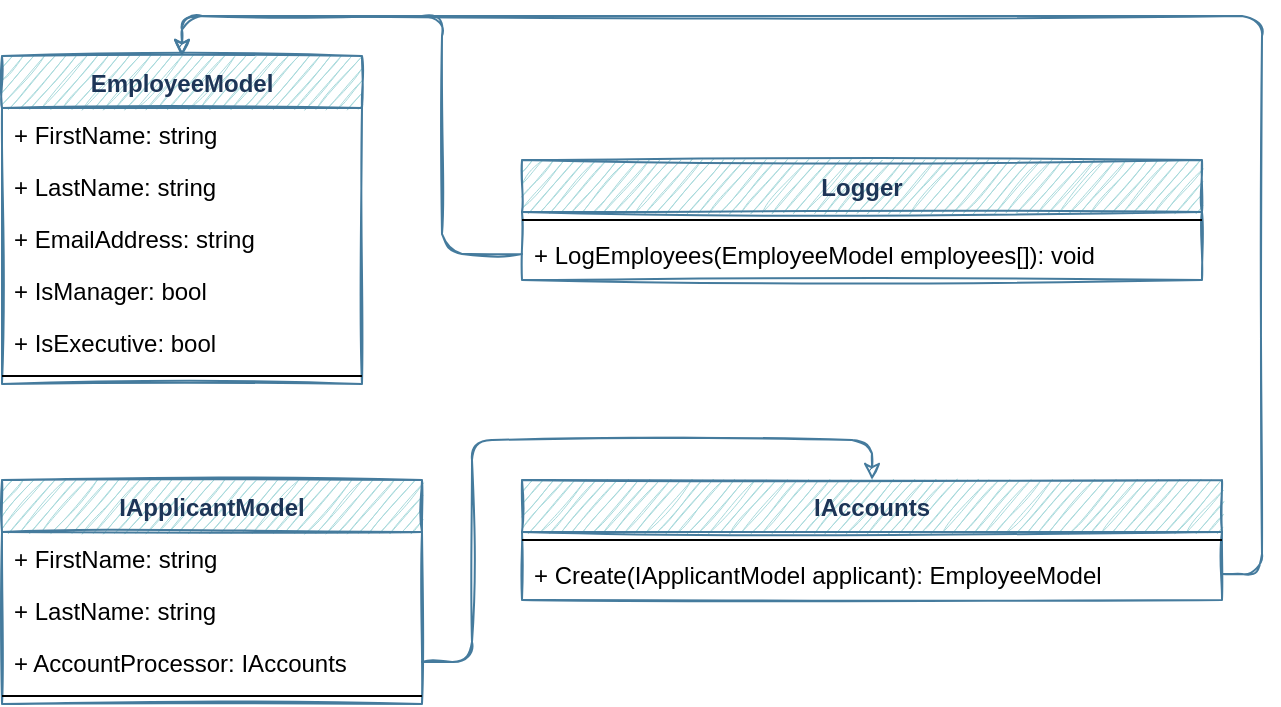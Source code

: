 <mxfile version="13.11.0" type="github">
  <diagram id="QWv53g5WLOAe_-LQHNx6" name="Page-1">
    <mxGraphModel dx="1137" dy="722" grid="1" gridSize="10" guides="1" tooltips="1" connect="1" arrows="1" fold="1" page="1" pageScale="1" pageWidth="850" pageHeight="1100" math="0" shadow="0">
      <root>
        <mxCell id="0" />
        <mxCell id="1" parent="0" />
        <mxCell id="4Y_V4W5lVZU5QUGvWDeb-1" value="EmployeeModel" style="swimlane;fontStyle=1;align=center;verticalAlign=top;childLayout=stackLayout;horizontal=1;startSize=26;horizontalStack=0;resizeParent=1;resizeParentMax=0;resizeLast=0;collapsible=1;marginBottom=0;rounded=0;sketch=1;strokeColor=#457B9D;fillColor=#A8DADC;fontColor=#1D3557;" vertex="1" parent="1">
          <mxGeometry x="120" y="58" width="180" height="164" as="geometry" />
        </mxCell>
        <mxCell id="4Y_V4W5lVZU5QUGvWDeb-5" value="+ FirstName: string" style="text;strokeColor=none;fillColor=none;align=left;verticalAlign=top;spacingLeft=4;spacingRight=4;overflow=hidden;rotatable=0;points=[[0,0.5],[1,0.5]];portConstraint=eastwest;" vertex="1" parent="4Y_V4W5lVZU5QUGvWDeb-1">
          <mxGeometry y="26" width="180" height="26" as="geometry" />
        </mxCell>
        <mxCell id="4Y_V4W5lVZU5QUGvWDeb-6" value="+ LastName: string" style="text;strokeColor=none;fillColor=none;align=left;verticalAlign=top;spacingLeft=4;spacingRight=4;overflow=hidden;rotatable=0;points=[[0,0.5],[1,0.5]];portConstraint=eastwest;" vertex="1" parent="4Y_V4W5lVZU5QUGvWDeb-1">
          <mxGeometry y="52" width="180" height="26" as="geometry" />
        </mxCell>
        <mxCell id="4Y_V4W5lVZU5QUGvWDeb-2" value="+ EmailAddress: string" style="text;strokeColor=none;fillColor=none;align=left;verticalAlign=top;spacingLeft=4;spacingRight=4;overflow=hidden;rotatable=0;points=[[0,0.5],[1,0.5]];portConstraint=eastwest;" vertex="1" parent="4Y_V4W5lVZU5QUGvWDeb-1">
          <mxGeometry y="78" width="180" height="26" as="geometry" />
        </mxCell>
        <mxCell id="4Y_V4W5lVZU5QUGvWDeb-8" value="+ IsManager: bool" style="text;strokeColor=none;fillColor=none;align=left;verticalAlign=top;spacingLeft=4;spacingRight=4;overflow=hidden;rotatable=0;points=[[0,0.5],[1,0.5]];portConstraint=eastwest;" vertex="1" parent="4Y_V4W5lVZU5QUGvWDeb-1">
          <mxGeometry y="104" width="180" height="26" as="geometry" />
        </mxCell>
        <mxCell id="4Y_V4W5lVZU5QUGvWDeb-7" value="+ IsExecutive: bool" style="text;strokeColor=none;fillColor=none;align=left;verticalAlign=top;spacingLeft=4;spacingRight=4;overflow=hidden;rotatable=0;points=[[0,0.5],[1,0.5]];portConstraint=eastwest;" vertex="1" parent="4Y_V4W5lVZU5QUGvWDeb-1">
          <mxGeometry y="130" width="180" height="26" as="geometry" />
        </mxCell>
        <mxCell id="4Y_V4W5lVZU5QUGvWDeb-3" value="" style="line;strokeWidth=1;fillColor=none;align=left;verticalAlign=middle;spacingTop=-1;spacingLeft=3;spacingRight=3;rotatable=0;labelPosition=right;points=[];portConstraint=eastwest;" vertex="1" parent="4Y_V4W5lVZU5QUGvWDeb-1">
          <mxGeometry y="156" width="180" height="8" as="geometry" />
        </mxCell>
        <mxCell id="4Y_V4W5lVZU5QUGvWDeb-9" value="Logger" style="swimlane;fontStyle=1;align=center;verticalAlign=top;childLayout=stackLayout;horizontal=1;startSize=26;horizontalStack=0;resizeParent=1;resizeParentMax=0;resizeLast=0;collapsible=1;marginBottom=0;rounded=0;sketch=1;strokeColor=#457B9D;fillColor=#A8DADC;fontColor=#1D3557;" vertex="1" parent="1">
          <mxGeometry x="380" y="110" width="340" height="60" as="geometry" />
        </mxCell>
        <mxCell id="4Y_V4W5lVZU5QUGvWDeb-11" value="" style="line;strokeWidth=1;fillColor=none;align=left;verticalAlign=middle;spacingTop=-1;spacingLeft=3;spacingRight=3;rotatable=0;labelPosition=right;points=[];portConstraint=eastwest;" vertex="1" parent="4Y_V4W5lVZU5QUGvWDeb-9">
          <mxGeometry y="26" width="340" height="8" as="geometry" />
        </mxCell>
        <mxCell id="4Y_V4W5lVZU5QUGvWDeb-12" value="+ LogEmployees(EmployeeModel employees[]): void" style="text;strokeColor=none;fillColor=none;align=left;verticalAlign=top;spacingLeft=4;spacingRight=4;overflow=hidden;rotatable=0;points=[[0,0.5],[1,0.5]];portConstraint=eastwest;" vertex="1" parent="4Y_V4W5lVZU5QUGvWDeb-9">
          <mxGeometry y="34" width="340" height="26" as="geometry" />
        </mxCell>
        <mxCell id="4Y_V4W5lVZU5QUGvWDeb-13" value="IApplicantModel" style="swimlane;fontStyle=1;align=center;verticalAlign=top;childLayout=stackLayout;horizontal=1;startSize=26;horizontalStack=0;resizeParent=1;resizeParentMax=0;resizeLast=0;collapsible=1;marginBottom=0;rounded=0;sketch=1;strokeColor=#457B9D;fillColor=#A8DADC;fontColor=#1D3557;" vertex="1" parent="1">
          <mxGeometry x="120" y="270" width="210" height="112" as="geometry" />
        </mxCell>
        <mxCell id="4Y_V4W5lVZU5QUGvWDeb-14" value="+ FirstName: string" style="text;strokeColor=none;fillColor=none;align=left;verticalAlign=top;spacingLeft=4;spacingRight=4;overflow=hidden;rotatable=0;points=[[0,0.5],[1,0.5]];portConstraint=eastwest;" vertex="1" parent="4Y_V4W5lVZU5QUGvWDeb-13">
          <mxGeometry y="26" width="210" height="26" as="geometry" />
        </mxCell>
        <mxCell id="4Y_V4W5lVZU5QUGvWDeb-17" value="+ LastName: string" style="text;strokeColor=none;fillColor=none;align=left;verticalAlign=top;spacingLeft=4;spacingRight=4;overflow=hidden;rotatable=0;points=[[0,0.5],[1,0.5]];portConstraint=eastwest;" vertex="1" parent="4Y_V4W5lVZU5QUGvWDeb-13">
          <mxGeometry y="52" width="210" height="26" as="geometry" />
        </mxCell>
        <mxCell id="4Y_V4W5lVZU5QUGvWDeb-18" value="+ AccountProcessor: IAccounts" style="text;strokeColor=none;fillColor=none;align=left;verticalAlign=top;spacingLeft=4;spacingRight=4;overflow=hidden;rotatable=0;points=[[0,0.5],[1,0.5]];portConstraint=eastwest;" vertex="1" parent="4Y_V4W5lVZU5QUGvWDeb-13">
          <mxGeometry y="78" width="210" height="26" as="geometry" />
        </mxCell>
        <mxCell id="4Y_V4W5lVZU5QUGvWDeb-15" value="" style="line;strokeWidth=1;fillColor=none;align=left;verticalAlign=middle;spacingTop=-1;spacingLeft=3;spacingRight=3;rotatable=0;labelPosition=right;points=[];portConstraint=eastwest;" vertex="1" parent="4Y_V4W5lVZU5QUGvWDeb-13">
          <mxGeometry y="104" width="210" height="8" as="geometry" />
        </mxCell>
        <mxCell id="4Y_V4W5lVZU5QUGvWDeb-19" value="IAccounts" style="swimlane;fontStyle=1;align=center;verticalAlign=top;childLayout=stackLayout;horizontal=1;startSize=26;horizontalStack=0;resizeParent=1;resizeParentMax=0;resizeLast=0;collapsible=1;marginBottom=0;rounded=0;sketch=1;strokeColor=#457B9D;fillColor=#A8DADC;fontColor=#1D3557;" vertex="1" parent="1">
          <mxGeometry x="380" y="270" width="350" height="60" as="geometry" />
        </mxCell>
        <mxCell id="4Y_V4W5lVZU5QUGvWDeb-21" value="" style="line;strokeWidth=1;fillColor=none;align=left;verticalAlign=middle;spacingTop=-1;spacingLeft=3;spacingRight=3;rotatable=0;labelPosition=right;points=[];portConstraint=eastwest;" vertex="1" parent="4Y_V4W5lVZU5QUGvWDeb-19">
          <mxGeometry y="26" width="350" height="8" as="geometry" />
        </mxCell>
        <mxCell id="4Y_V4W5lVZU5QUGvWDeb-22" value="+ Create(IApplicantModel applicant): EmployeeModel" style="text;strokeColor=none;fillColor=none;align=left;verticalAlign=top;spacingLeft=4;spacingRight=4;overflow=hidden;rotatable=0;points=[[0,0.5],[1,0.5]];portConstraint=eastwest;" vertex="1" parent="4Y_V4W5lVZU5QUGvWDeb-19">
          <mxGeometry y="34" width="350" height="26" as="geometry" />
        </mxCell>
        <mxCell id="4Y_V4W5lVZU5QUGvWDeb-23" style="edgeStyle=orthogonalEdgeStyle;rounded=1;sketch=1;orthogonalLoop=1;jettySize=auto;html=1;exitX=1;exitY=0.5;exitDx=0;exitDy=0;entryX=0.5;entryY=0;entryDx=0;entryDy=0;strokeColor=#457B9D;fillColor=#A8DADC;fontColor=#1D3557;" edge="1" parent="1" source="4Y_V4W5lVZU5QUGvWDeb-18" target="4Y_V4W5lVZU5QUGvWDeb-19">
          <mxGeometry relative="1" as="geometry" />
        </mxCell>
        <mxCell id="4Y_V4W5lVZU5QUGvWDeb-24" style="edgeStyle=orthogonalEdgeStyle;rounded=1;sketch=1;orthogonalLoop=1;jettySize=auto;html=1;exitX=0;exitY=0.5;exitDx=0;exitDy=0;entryX=0.5;entryY=0;entryDx=0;entryDy=0;strokeColor=#457B9D;fillColor=#A8DADC;fontColor=#1D3557;" edge="1" parent="1" source="4Y_V4W5lVZU5QUGvWDeb-12" target="4Y_V4W5lVZU5QUGvWDeb-1">
          <mxGeometry relative="1" as="geometry" />
        </mxCell>
        <mxCell id="4Y_V4W5lVZU5QUGvWDeb-25" style="edgeStyle=orthogonalEdgeStyle;rounded=1;sketch=1;orthogonalLoop=1;jettySize=auto;html=1;exitX=1;exitY=0.5;exitDx=0;exitDy=0;entryX=0.5;entryY=0;entryDx=0;entryDy=0;strokeColor=#457B9D;fillColor=#A8DADC;fontColor=#1D3557;" edge="1" parent="1" source="4Y_V4W5lVZU5QUGvWDeb-22" target="4Y_V4W5lVZU5QUGvWDeb-1">
          <mxGeometry relative="1" as="geometry" />
        </mxCell>
      </root>
    </mxGraphModel>
  </diagram>
</mxfile>
